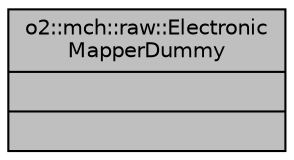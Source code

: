 digraph "o2::mch::raw::ElectronicMapperDummy"
{
 // INTERACTIVE_SVG=YES
  bgcolor="transparent";
  edge [fontname="Helvetica",fontsize="10",labelfontname="Helvetica",labelfontsize="10"];
  node [fontname="Helvetica",fontsize="10",shape=record];
  Node1 [label="{o2::mch::raw::Electronic\lMapperDummy\n||}",height=0.2,width=0.4,color="black", fillcolor="grey75", style="filled", fontcolor="black"];
}
